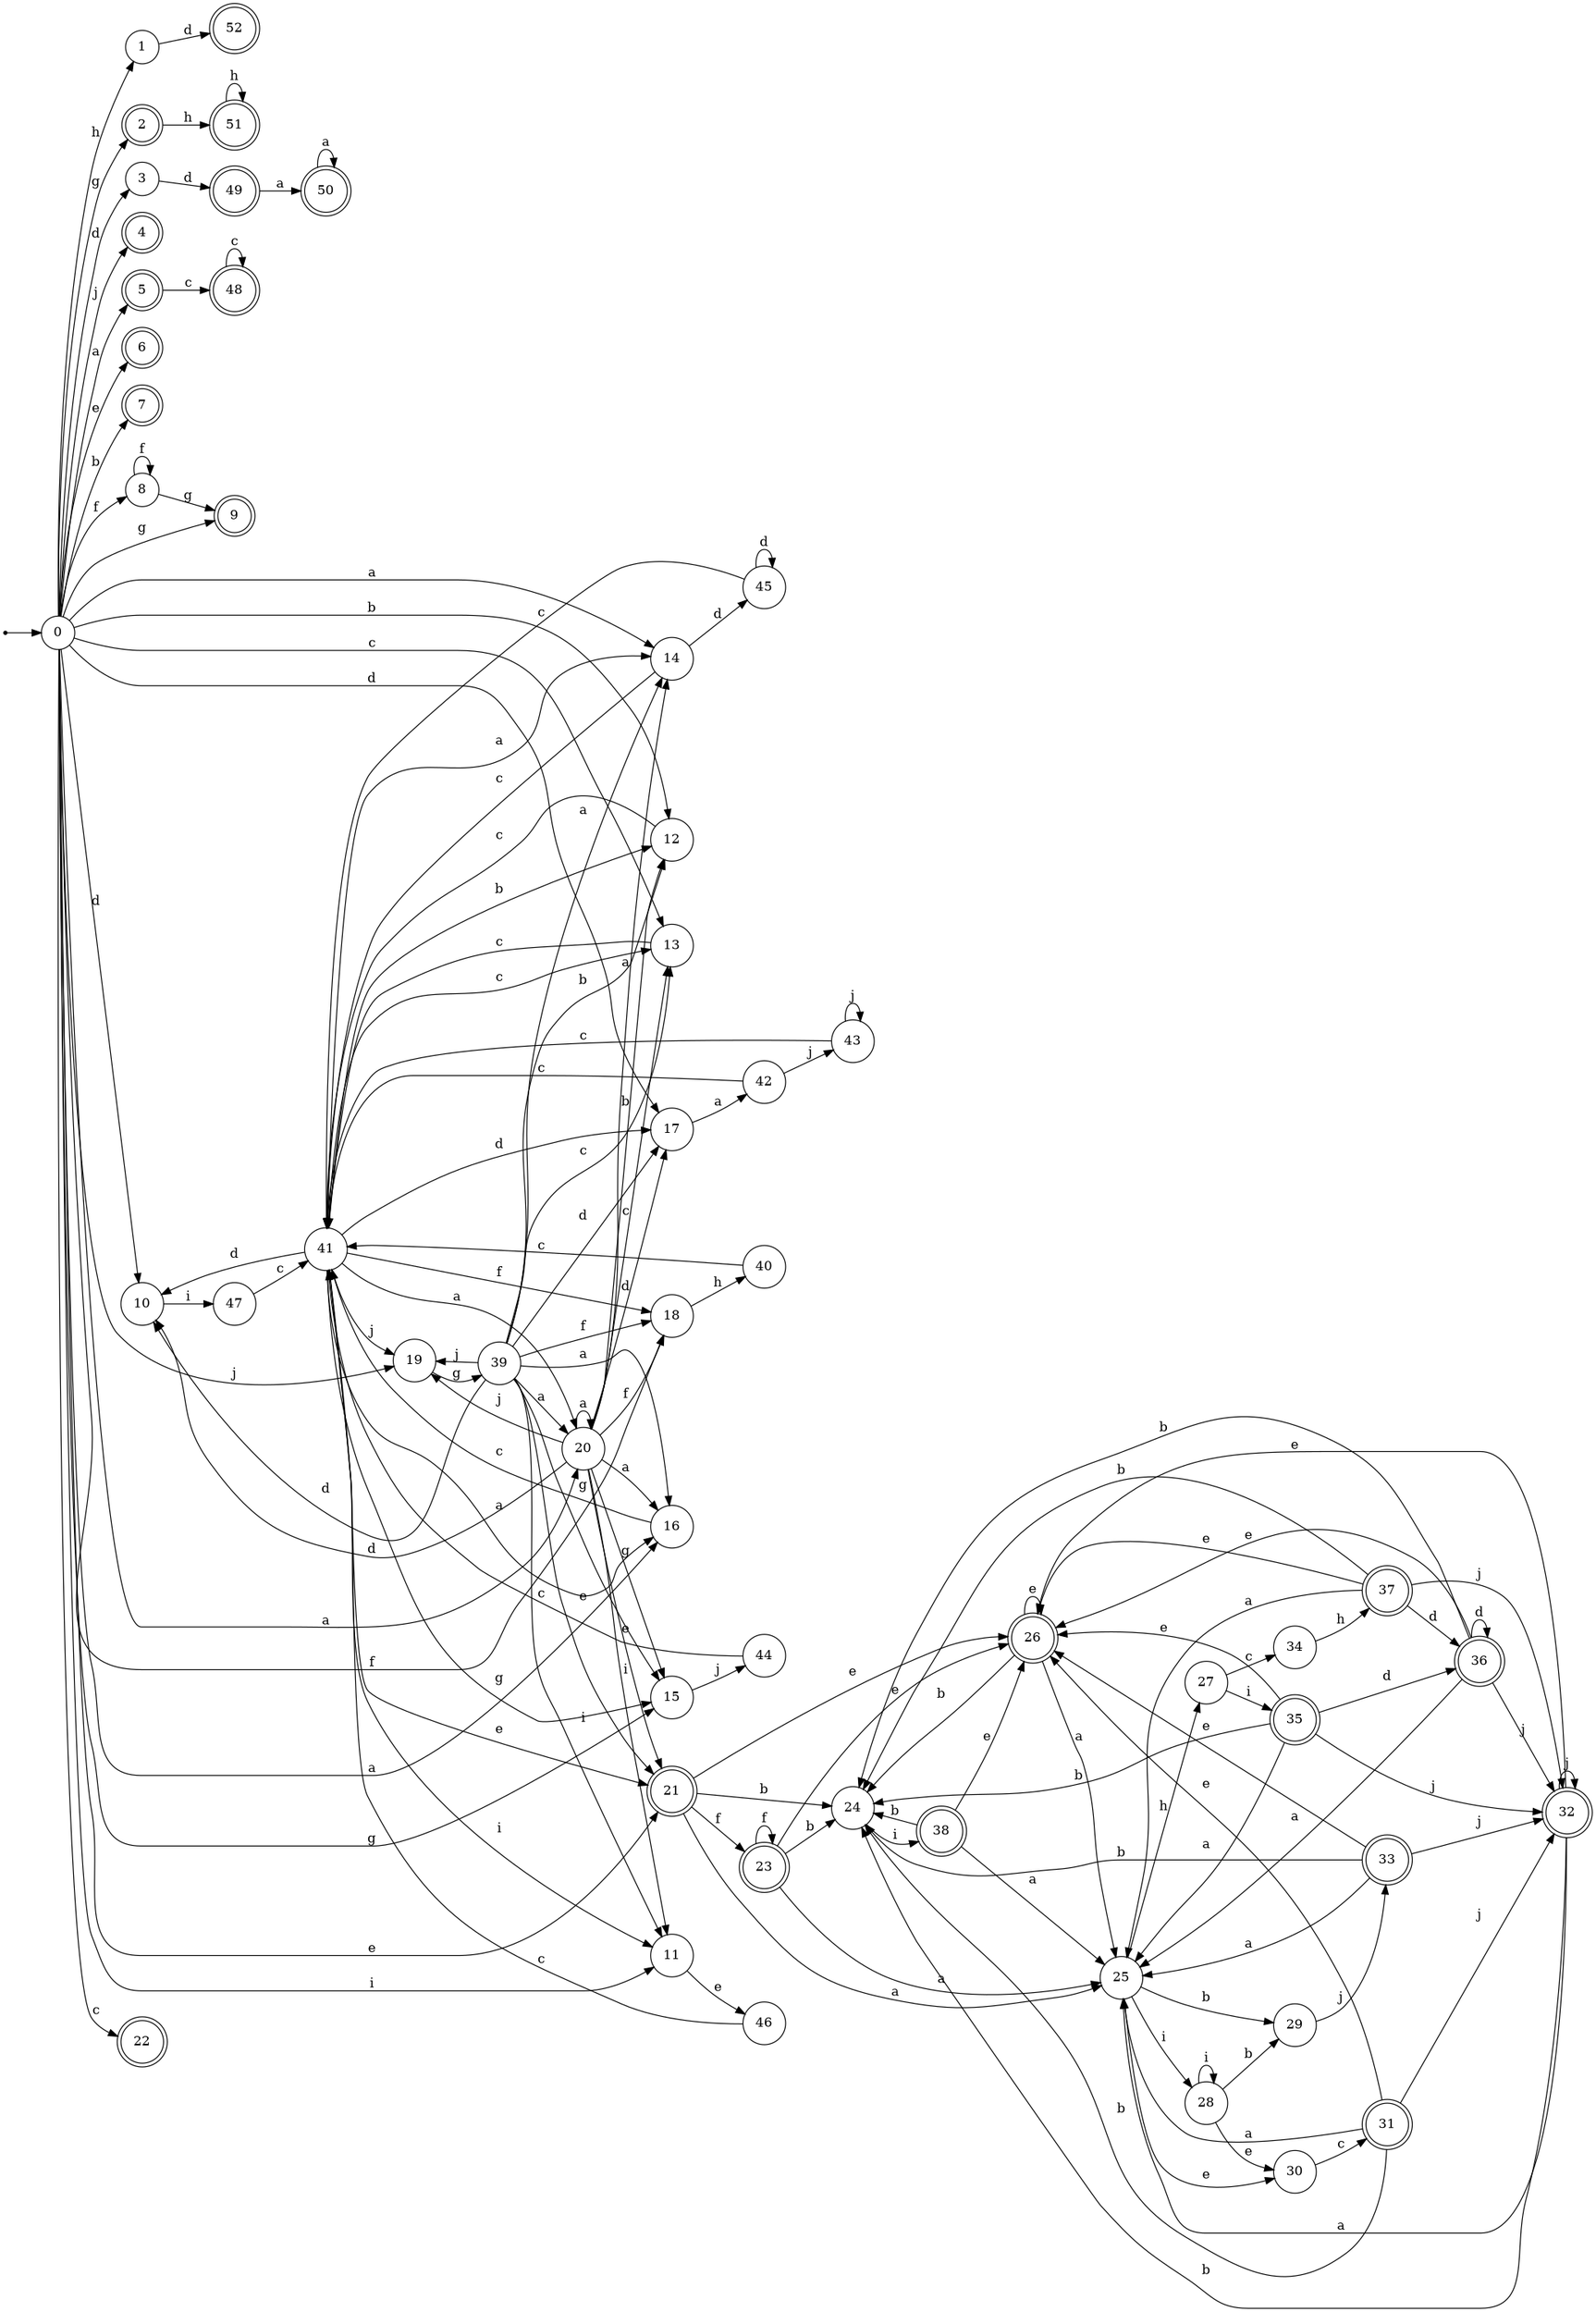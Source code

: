 digraph finite_state_machine {
rankdir=LR;
size="20,20";
node [shape = point]; "dummy0"
node [shape = circle]; "0";
"dummy0" -> "0";
node [shape = circle]; "1";
node [shape = doublecircle]; "2";node [shape = circle]; "3";
node [shape = doublecircle]; "4";node [shape = doublecircle]; "5";node [shape = doublecircle]; "6";node [shape = doublecircle]; "7";node [shape = circle]; "8";
node [shape = doublecircle]; "9";node [shape = circle]; "10";
node [shape = circle]; "11";
node [shape = circle]; "12";
node [shape = circle]; "13";
node [shape = circle]; "14";
node [shape = circle]; "15";
node [shape = circle]; "16";
node [shape = circle]; "17";
node [shape = circle]; "18";
node [shape = circle]; "19";
node [shape = circle]; "20";
node [shape = doublecircle]; "21";node [shape = doublecircle]; "22";node [shape = doublecircle]; "23";node [shape = circle]; "24";
node [shape = circle]; "25";
node [shape = doublecircle]; "26";node [shape = circle]; "27";
node [shape = circle]; "28";
node [shape = circle]; "29";
node [shape = circle]; "30";
node [shape = doublecircle]; "31";node [shape = doublecircle]; "32";node [shape = doublecircle]; "33";node [shape = circle]; "34";
node [shape = doublecircle]; "35";node [shape = doublecircle]; "36";node [shape = doublecircle]; "37";node [shape = doublecircle]; "38";node [shape = circle]; "39";
node [shape = circle]; "40";
node [shape = circle]; "41";
node [shape = circle]; "42";
node [shape = circle]; "43";
node [shape = circle]; "44";
node [shape = circle]; "45";
node [shape = circle]; "46";
node [shape = circle]; "47";
node [shape = doublecircle]; "48";node [shape = doublecircle]; "49";node [shape = doublecircle]; "50";node [shape = doublecircle]; "51";node [shape = doublecircle]; "52";"0" -> "1" [label = "h"];
 "0" -> "9" [label = "g"];
 "0" -> "2" [label = "g"];
 "0" -> "15" [label = "g"];
 "0" -> "17" [label = "d"];
 "0" -> "10" [label = "d"];
 "0" -> "3" [label = "d"];
 "0" -> "19" [label = "j"];
 "0" -> "4" [label = "j"];
 "0" -> "16" [label = "a"];
 "0" -> "20" [label = "a"];
 "0" -> "5" [label = "a"];
 "0" -> "14" [label = "a"];
 "0" -> "21" [label = "e"];
 "0" -> "6" [label = "e"];
 "0" -> "12" [label = "b"];
 "0" -> "7" [label = "b"];
 "0" -> "8" [label = "f"];
 "0" -> "18" [label = "f"];
 "0" -> "11" [label = "i"];
 "0" -> "13" [label = "c"];
 "0" -> "22" [label = "c"];
 "21" -> "23" [label = "f"];
 "21" -> "24" [label = "b"];
 "21" -> "25" [label = "a"];
 "21" -> "26" [label = "e"];
 "26" -> "26" [label = "e"];
 "26" -> "24" [label = "b"];
 "26" -> "25" [label = "a"];
 "25" -> "27" [label = "h"];
 "25" -> "28" [label = "i"];
 "25" -> "29" [label = "b"];
 "25" -> "30" [label = "e"];
 "30" -> "31" [label = "c"];
 "31" -> "25" [label = "a"];
 "31" -> "32" [label = "j"];
 "31" -> "24" [label = "b"];
 "31" -> "26" [label = "e"];
 "32" -> "32" [label = "j"];
 "32" -> "25" [label = "a"];
 "32" -> "24" [label = "b"];
 "32" -> "26" [label = "e"];
 "29" -> "33" [label = "j"];
 "33" -> "25" [label = "a"];
 "33" -> "32" [label = "j"];
 "33" -> "24" [label = "b"];
 "33" -> "26" [label = "e"];
 "28" -> "28" [label = "i"];
 "28" -> "29" [label = "b"];
 "28" -> "30" [label = "e"];
 "27" -> "34" [label = "c"];
 "27" -> "35" [label = "i"];
 "35" -> "36" [label = "d"];
 "35" -> "25" [label = "a"];
 "35" -> "32" [label = "j"];
 "35" -> "24" [label = "b"];
 "35" -> "26" [label = "e"];
 "36" -> "36" [label = "d"];
 "36" -> "25" [label = "a"];
 "36" -> "32" [label = "j"];
 "36" -> "24" [label = "b"];
 "36" -> "26" [label = "e"];
 "34" -> "37" [label = "h"];
 "37" -> "36" [label = "d"];
 "37" -> "25" [label = "a"];
 "37" -> "32" [label = "j"];
 "37" -> "24" [label = "b"];
 "37" -> "26" [label = "e"];
 "24" -> "38" [label = "i"];
 "38" -> "24" [label = "b"];
 "38" -> "25" [label = "a"];
 "38" -> "26" [label = "e"];
 "23" -> "23" [label = "f"];
 "23" -> "24" [label = "b"];
 "23" -> "25" [label = "a"];
 "23" -> "26" [label = "e"];
 "20" -> "16" [label = "a"];
 "20" -> "20" [label = "a"];
 "20" -> "14" [label = "a"];
 "20" -> "17" [label = "d"];
 "20" -> "10" [label = "d"];
 "20" -> "11" [label = "i"];
 "20" -> "12" [label = "b"];
 "20" -> "13" [label = "c"];
 "20" -> "15" [label = "g"];
 "20" -> "18" [label = "f"];
 "20" -> "19" [label = "j"];
 "20" -> "21" [label = "e"];
 "19" -> "39" [label = "g"];
 "39" -> "19" [label = "j"];
 "39" -> "17" [label = "d"];
 "39" -> "10" [label = "d"];
 "39" -> "11" [label = "i"];
 "39" -> "12" [label = "b"];
 "39" -> "13" [label = "c"];
 "39" -> "16" [label = "a"];
 "39" -> "20" [label = "a"];
 "39" -> "14" [label = "a"];
 "39" -> "15" [label = "g"];
 "39" -> "18" [label = "f"];
 "39" -> "21" [label = "e"];
 "18" -> "40" [label = "h"];
 "40" -> "41" [label = "c"];
 "41" -> "17" [label = "d"];
 "41" -> "10" [label = "d"];
 "41" -> "11" [label = "i"];
 "41" -> "12" [label = "b"];
 "41" -> "13" [label = "c"];
 "41" -> "16" [label = "a"];
 "41" -> "20" [label = "a"];
 "41" -> "14" [label = "a"];
 "41" -> "15" [label = "g"];
 "41" -> "18" [label = "f"];
 "41" -> "19" [label = "j"];
 "41" -> "21" [label = "e"];
 "17" -> "42" [label = "a"];
 "42" -> "43" [label = "j"];
 "42" -> "41" [label = "c"];
 "43" -> "43" [label = "j"];
 "43" -> "41" [label = "c"];
 "16" -> "41" [label = "c"];
 "15" -> "44" [label = "j"];
 "44" -> "41" [label = "c"];
 "14" -> "45" [label = "d"];
 "14" -> "41" [label = "c"];
 "45" -> "45" [label = "d"];
 "45" -> "41" [label = "c"];
 "13" -> "41" [label = "c"];
 "12" -> "41" [label = "c"];
 "11" -> "46" [label = "e"];
 "46" -> "41" [label = "c"];
 "10" -> "47" [label = "i"];
 "47" -> "41" [label = "c"];
 "8" -> "8" [label = "f"];
 "8" -> "9" [label = "g"];
 "5" -> "48" [label = "c"];
 "48" -> "48" [label = "c"];
 "3" -> "49" [label = "d"];
 "49" -> "50" [label = "a"];
 "50" -> "50" [label = "a"];
 "2" -> "51" [label = "h"];
 "51" -> "51" [label = "h"];
 "1" -> "52" [label = "d"];
 }
